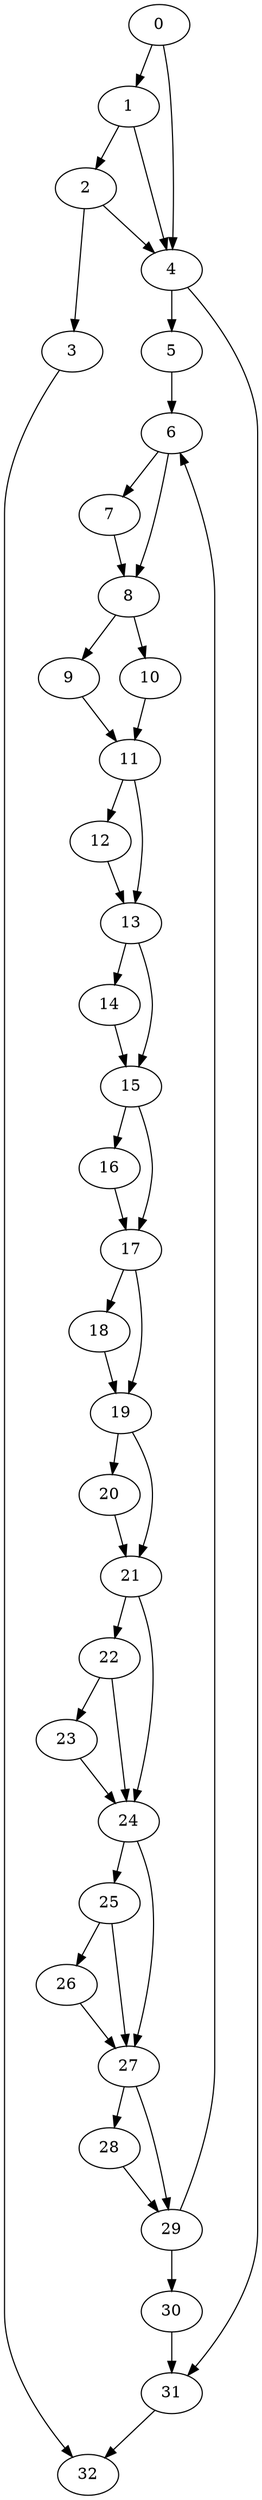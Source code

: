 digraph {
	0
	1
	2
	3
	4
	5
	6
	7
	8
	9
	10
	11
	12
	13
	14
	15
	16
	17
	18
	19
	20
	21
	22
	23
	24
	25
	26
	27
	28
	29
	30
	31
	32
	8 -> 10
	21 -> 24
	22 -> 24
	23 -> 24
	25 -> 26
	29 -> 30
	1 -> 2
	6 -> 8
	7 -> 8
	22 -> 23
	27 -> 28
	5 -> 6
	29 -> 6
	4 -> 5
	9 -> 11
	10 -> 11
	13 -> 14
	15 -> 16
	0 -> 4
	1 -> 4
	2 -> 4
	8 -> 9
	11 -> 12
	12 -> 13
	11 -> 13
	19 -> 21
	20 -> 21
	15 -> 17
	16 -> 17
	25 -> 27
	26 -> 27
	24 -> 27
	0 -> 1
	17 -> 19
	18 -> 19
	19 -> 20
	2 -> 3
	13 -> 15
	14 -> 15
	17 -> 18
	21 -> 22
	27 -> 29
	28 -> 29
	3 -> 32
	31 -> 32
	6 -> 7
	4 -> 31
	30 -> 31
	24 -> 25
}
